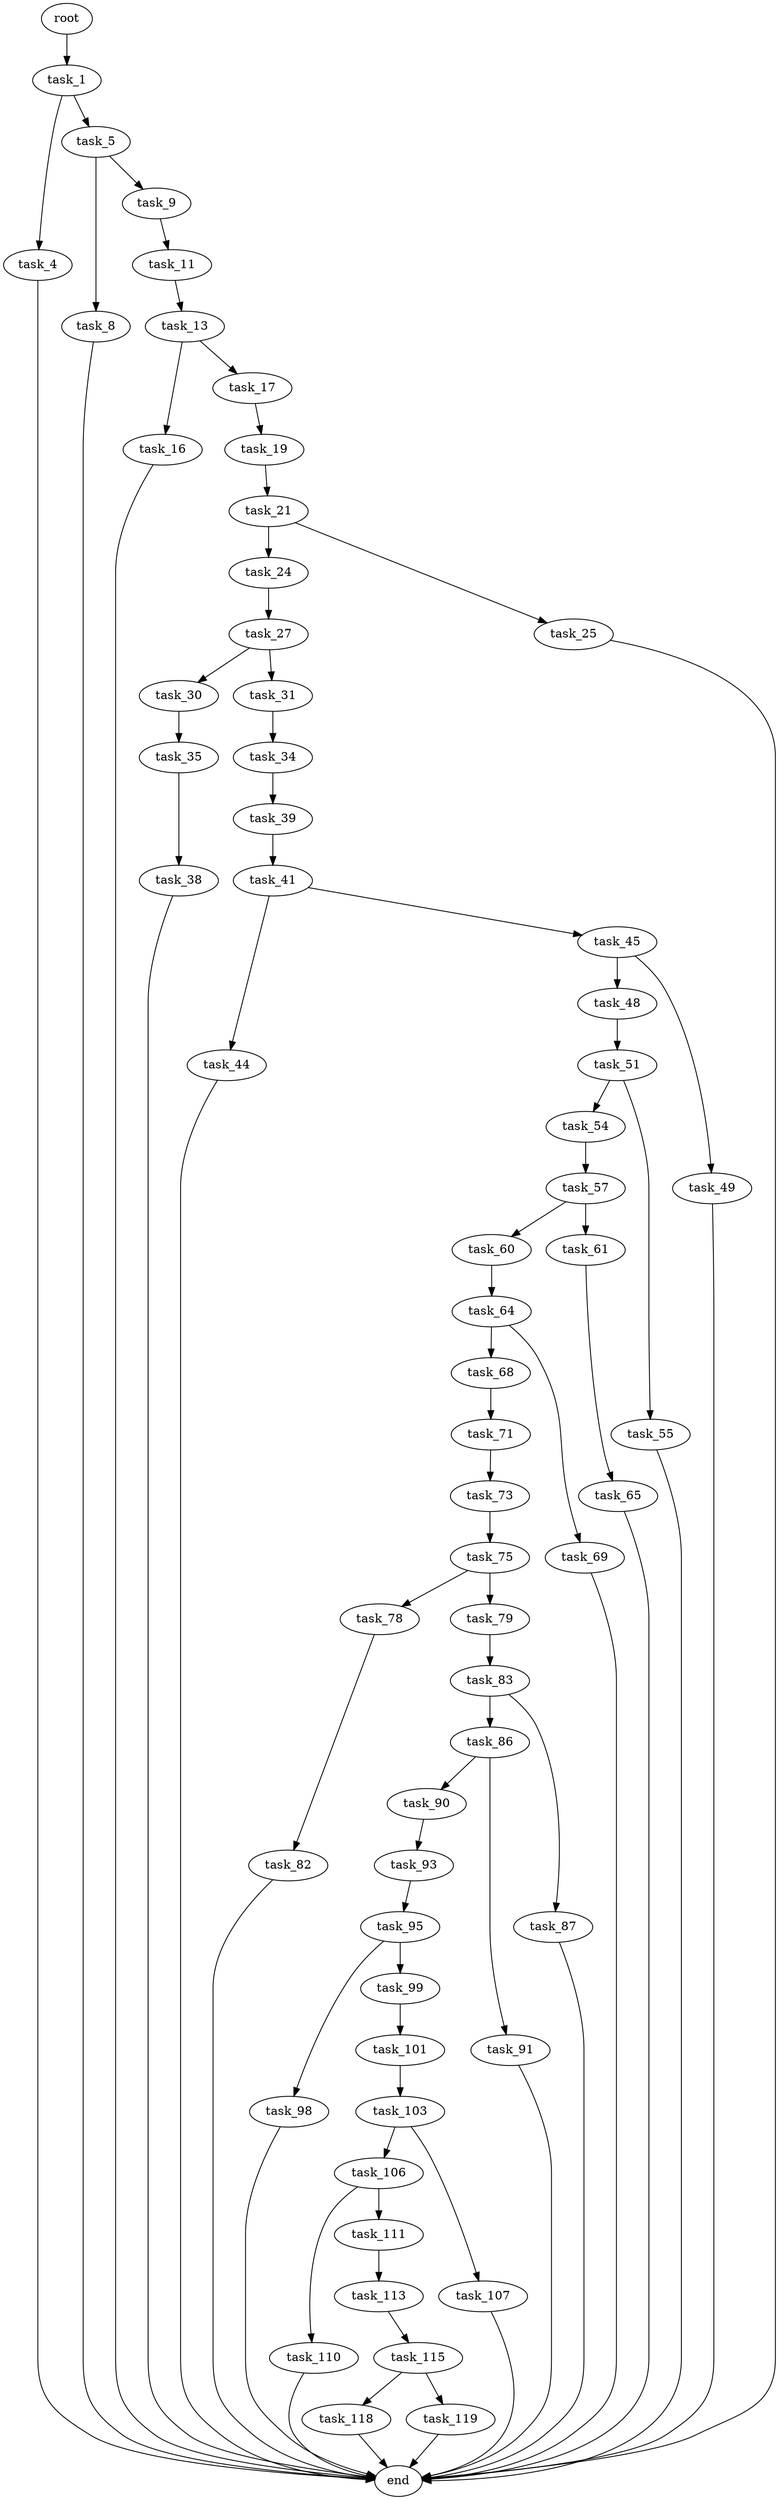 digraph G {
  root [size="0.000000"];
  task_1 [size="33072082016.000000"];
  task_4 [size="8589934592.000000"];
  task_5 [size="1354739214.000000"];
  end [size="0.000000"];
  task_8 [size="71947679184.000000"];
  task_9 [size="28911215382.000000"];
  task_11 [size="751459541461.000000"];
  task_13 [size="549755813888.000000"];
  task_16 [size="28991029248.000000"];
  task_17 [size="782757789696.000000"];
  task_19 [size="1842018767.000000"];
  task_21 [size="16904419846.000000"];
  task_24 [size="14947390879.000000"];
  task_25 [size="134217728000.000000"];
  task_27 [size="172085007380.000000"];
  task_30 [size="143942026919.000000"];
  task_31 [size="1073741824000.000000"];
  task_35 [size="6305756391.000000"];
  task_34 [size="68719476736.000000"];
  task_39 [size="417699389690.000000"];
  task_38 [size="109089797008.000000"];
  task_41 [size="290160618488.000000"];
  task_44 [size="52739956856.000000"];
  task_45 [size="4803815998.000000"];
  task_48 [size="231928233984.000000"];
  task_49 [size="270176765922.000000"];
  task_51 [size="1998147628.000000"];
  task_54 [size="8828976293.000000"];
  task_55 [size="3434125035.000000"];
  task_57 [size="28626096934.000000"];
  task_60 [size="8589934592.000000"];
  task_61 [size="782757789696.000000"];
  task_64 [size="134217728000.000000"];
  task_65 [size="10523706010.000000"];
  task_68 [size="19451931926.000000"];
  task_69 [size="461446914099.000000"];
  task_71 [size="112461639212.000000"];
  task_73 [size="231928233984.000000"];
  task_75 [size="8589934592.000000"];
  task_78 [size="782757789696.000000"];
  task_79 [size="40639622548.000000"];
  task_82 [size="549755813888.000000"];
  task_83 [size="496875292472.000000"];
  task_86 [size="443617682.000000"];
  task_87 [size="196032128988.000000"];
  task_90 [size="368293445632.000000"];
  task_91 [size="6516650412.000000"];
  task_93 [size="1115257403539.000000"];
  task_95 [size="231928233984.000000"];
  task_98 [size="549755813888.000000"];
  task_99 [size="10539603568.000000"];
  task_101 [size="549755813888.000000"];
  task_103 [size="774072239181.000000"];
  task_106 [size="583045989306.000000"];
  task_107 [size="24386444541.000000"];
  task_110 [size="368293445632.000000"];
  task_111 [size="68719476736.000000"];
  task_113 [size="549755813888.000000"];
  task_115 [size="28991029248.000000"];
  task_118 [size="316940811367.000000"];
  task_119 [size="95030232964.000000"];

  root -> task_1 [size="1.000000"];
  task_1 -> task_4 [size="679477248.000000"];
  task_1 -> task_5 [size="679477248.000000"];
  task_4 -> end [size="1.000000"];
  task_5 -> task_8 [size="75497472.000000"];
  task_5 -> task_9 [size="75497472.000000"];
  task_8 -> end [size="1.000000"];
  task_9 -> task_11 [size="679477248.000000"];
  task_11 -> task_13 [size="838860800.000000"];
  task_13 -> task_16 [size="536870912.000000"];
  task_13 -> task_17 [size="536870912.000000"];
  task_16 -> end [size="1.000000"];
  task_17 -> task_19 [size="679477248.000000"];
  task_19 -> task_21 [size="75497472.000000"];
  task_21 -> task_24 [size="301989888.000000"];
  task_21 -> task_25 [size="301989888.000000"];
  task_24 -> task_27 [size="75497472.000000"];
  task_25 -> end [size="1.000000"];
  task_27 -> task_30 [size="536870912.000000"];
  task_27 -> task_31 [size="536870912.000000"];
  task_30 -> task_35 [size="209715200.000000"];
  task_31 -> task_34 [size="838860800.000000"];
  task_35 -> task_38 [size="301989888.000000"];
  task_34 -> task_39 [size="134217728.000000"];
  task_39 -> task_41 [size="838860800.000000"];
  task_38 -> end [size="1.000000"];
  task_41 -> task_44 [size="536870912.000000"];
  task_41 -> task_45 [size="536870912.000000"];
  task_44 -> end [size="1.000000"];
  task_45 -> task_48 [size="209715200.000000"];
  task_45 -> task_49 [size="209715200.000000"];
  task_48 -> task_51 [size="301989888.000000"];
  task_49 -> end [size="1.000000"];
  task_51 -> task_54 [size="75497472.000000"];
  task_51 -> task_55 [size="75497472.000000"];
  task_54 -> task_57 [size="209715200.000000"];
  task_55 -> end [size="1.000000"];
  task_57 -> task_60 [size="679477248.000000"];
  task_57 -> task_61 [size="679477248.000000"];
  task_60 -> task_64 [size="33554432.000000"];
  task_61 -> task_65 [size="679477248.000000"];
  task_64 -> task_68 [size="209715200.000000"];
  task_64 -> task_69 [size="209715200.000000"];
  task_65 -> end [size="1.000000"];
  task_68 -> task_71 [size="75497472.000000"];
  task_69 -> end [size="1.000000"];
  task_71 -> task_73 [size="536870912.000000"];
  task_73 -> task_75 [size="301989888.000000"];
  task_75 -> task_78 [size="33554432.000000"];
  task_75 -> task_79 [size="33554432.000000"];
  task_78 -> task_82 [size="679477248.000000"];
  task_79 -> task_83 [size="33554432.000000"];
  task_82 -> end [size="1.000000"];
  task_83 -> task_86 [size="536870912.000000"];
  task_83 -> task_87 [size="536870912.000000"];
  task_86 -> task_90 [size="33554432.000000"];
  task_86 -> task_91 [size="33554432.000000"];
  task_87 -> end [size="1.000000"];
  task_90 -> task_93 [size="411041792.000000"];
  task_91 -> end [size="1.000000"];
  task_93 -> task_95 [size="679477248.000000"];
  task_95 -> task_98 [size="301989888.000000"];
  task_95 -> task_99 [size="301989888.000000"];
  task_98 -> end [size="1.000000"];
  task_99 -> task_101 [size="411041792.000000"];
  task_101 -> task_103 [size="536870912.000000"];
  task_103 -> task_106 [size="679477248.000000"];
  task_103 -> task_107 [size="679477248.000000"];
  task_106 -> task_110 [size="411041792.000000"];
  task_106 -> task_111 [size="411041792.000000"];
  task_107 -> end [size="1.000000"];
  task_110 -> end [size="1.000000"];
  task_111 -> task_113 [size="134217728.000000"];
  task_113 -> task_115 [size="536870912.000000"];
  task_115 -> task_118 [size="75497472.000000"];
  task_115 -> task_119 [size="75497472.000000"];
  task_118 -> end [size="1.000000"];
  task_119 -> end [size="1.000000"];
}
